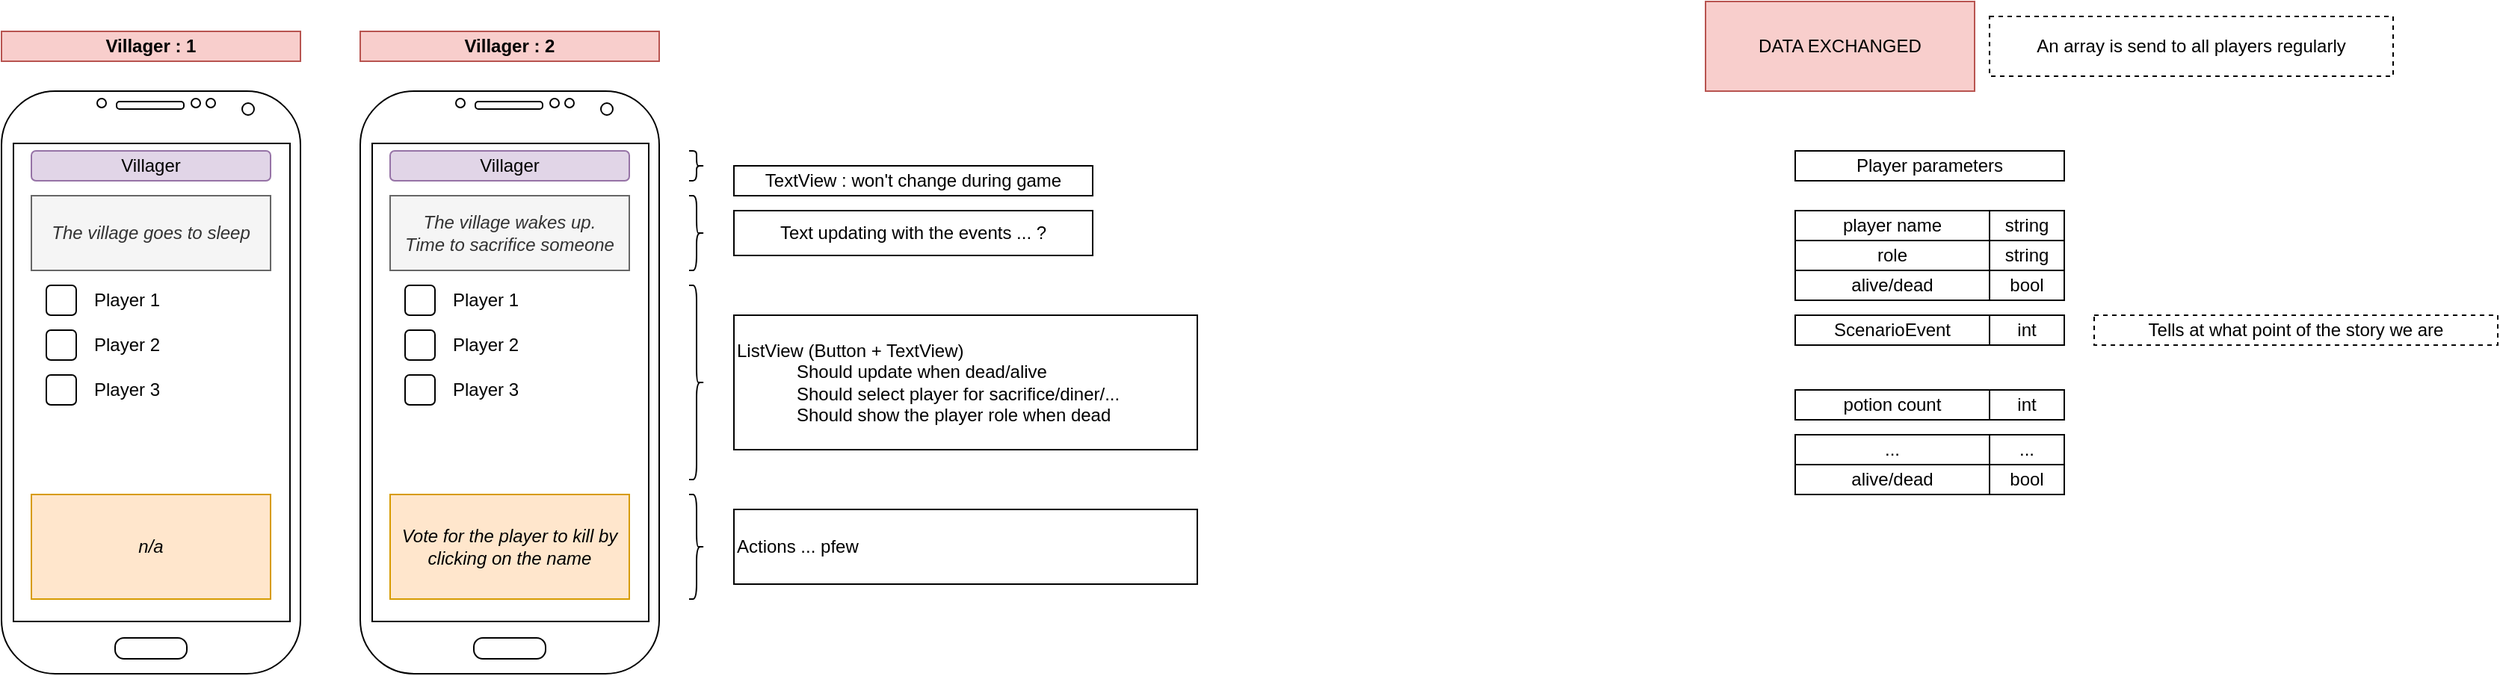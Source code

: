 <mxfile version="12.3.2" type="device" pages="1"><diagram id="DQaIDhGSqZXGHXnhg_7c" name="Page-1"><mxGraphModel dx="1408" dy="848" grid="1" gridSize="10" guides="1" tooltips="1" connect="1" arrows="1" fold="1" page="1" pageScale="1" pageWidth="1169" pageHeight="827" math="0" shadow="0"><root><mxCell id="0"/><mxCell id="1" parent="0"/><mxCell id="4JyX355zg1brZxcnhIgC-121" value="Villager : 1" style="rounded=0;whiteSpace=wrap;html=1;strokeColor=#b85450;fillColor=#f8cecc;fontStyle=1" parent="1" vertex="1"><mxGeometry x="40" y="40" width="200" height="20" as="geometry"/></mxCell><mxCell id="DynjFdthd-0KNDM1jS9x-1" value="" style="verticalLabelPosition=bottom;verticalAlign=top;html=1;shadow=0;dashed=0;strokeWidth=1;shape=mxgraph.android.phone2;strokeColor=#000000;connectable=0;allowArrows=0;" parent="1" vertex="1"><mxGeometry x="40" y="80" width="200" height="390" as="geometry"/></mxCell><mxCell id="DynjFdthd-0KNDM1jS9x-2" value="Villager" style="rounded=1;whiteSpace=wrap;html=1;fillColor=#e1d5e7;strokeColor=#9673a6;connectable=0;allowArrows=0;" parent="1" vertex="1"><mxGeometry x="60" y="120" width="160" height="20" as="geometry"/></mxCell><mxCell id="DynjFdthd-0KNDM1jS9x-3" value="The village goes to sleep" style="rounded=0;whiteSpace=wrap;html=1;strokeColor=#666666;fontStyle=2;fillColor=#f5f5f5;fontColor=#333333;connectable=0;allowArrows=0;" parent="1" vertex="1"><mxGeometry x="60" y="150" width="160" height="50" as="geometry"/></mxCell><mxCell id="DynjFdthd-0KNDM1jS9x-12" value="n/a" style="rounded=0;whiteSpace=wrap;html=1;strokeColor=#d79b00;fontStyle=2;fillColor=#ffe6cc;connectable=0;allowArrows=0;" parent="1" vertex="1"><mxGeometry x="60" y="350" width="160" height="70" as="geometry"/></mxCell><mxCell id="DynjFdthd-0KNDM1jS9x-14" value="" style="rounded=1;whiteSpace=wrap;html=1;connectable=0;allowArrows=0;" parent="1" vertex="1"><mxGeometry x="70" y="210" width="20" height="20" as="geometry"/></mxCell><mxCell id="DynjFdthd-0KNDM1jS9x-15" value="Player 1" style="text;html=1;strokeColor=none;fillColor=none;align=left;verticalAlign=middle;whiteSpace=wrap;rounded=0;connectable=0;allowArrows=0;" parent="1" vertex="1"><mxGeometry x="100" y="210" width="120" height="20" as="geometry"/></mxCell><mxCell id="DynjFdthd-0KNDM1jS9x-16" value="" style="rounded=1;whiteSpace=wrap;html=1;connectable=0;allowArrows=0;" parent="1" vertex="1"><mxGeometry x="70" y="240" width="20" height="20" as="geometry"/></mxCell><mxCell id="DynjFdthd-0KNDM1jS9x-17" value="Player 2" style="text;html=1;strokeColor=none;fillColor=none;align=left;verticalAlign=middle;whiteSpace=wrap;rounded=0;connectable=0;allowArrows=0;" parent="1" vertex="1"><mxGeometry x="100" y="240" width="120" height="20" as="geometry"/></mxCell><mxCell id="DynjFdthd-0KNDM1jS9x-18" value="" style="rounded=1;whiteSpace=wrap;html=1;connectable=0;allowArrows=0;" parent="1" vertex="1"><mxGeometry x="70" y="270" width="20" height="20" as="geometry"/></mxCell><mxCell id="DynjFdthd-0KNDM1jS9x-19" value="Player 3" style="text;html=1;strokeColor=none;fillColor=none;align=left;verticalAlign=middle;whiteSpace=wrap;rounded=0;connectable=0;allowArrows=0;" parent="1" vertex="1"><mxGeometry x="100" y="270" width="120" height="20" as="geometry"/></mxCell><mxCell id="DynjFdthd-0KNDM1jS9x-20" value="Villager : 2" style="rounded=0;whiteSpace=wrap;html=1;strokeColor=#b85450;fillColor=#f8cecc;fontStyle=1" parent="1" vertex="1"><mxGeometry x="280" y="40" width="200" height="20" as="geometry"/></mxCell><mxCell id="DynjFdthd-0KNDM1jS9x-21" value="" style="verticalLabelPosition=bottom;verticalAlign=top;html=1;shadow=0;dashed=0;strokeWidth=1;shape=mxgraph.android.phone2;strokeColor=#000000;connectable=0;allowArrows=0;" parent="1" vertex="1"><mxGeometry x="280" y="80" width="200" height="390" as="geometry"/></mxCell><mxCell id="DynjFdthd-0KNDM1jS9x-22" value="Villager" style="rounded=1;whiteSpace=wrap;html=1;fillColor=#e1d5e7;strokeColor=#9673a6;connectable=0;allowArrows=0;" parent="1" vertex="1"><mxGeometry x="300" y="120" width="160" height="20" as="geometry"/></mxCell><mxCell id="DynjFdthd-0KNDM1jS9x-23" value="The village wakes up.&lt;br&gt;Time to sacrifice someone" style="rounded=0;whiteSpace=wrap;html=1;strokeColor=#666666;fontStyle=2;fillColor=#f5f5f5;fontColor=#333333;connectable=0;allowArrows=0;" parent="1" vertex="1"><mxGeometry x="300" y="150" width="160" height="50" as="geometry"/></mxCell><mxCell id="DynjFdthd-0KNDM1jS9x-24" value="Vote for the player to kill by clicking on the name" style="rounded=0;whiteSpace=wrap;html=1;strokeColor=#d79b00;fontStyle=2;fillColor=#ffe6cc;connectable=0;allowArrows=0;" parent="1" vertex="1"><mxGeometry x="300" y="350" width="160" height="70" as="geometry"/></mxCell><mxCell id="DynjFdthd-0KNDM1jS9x-25" value="" style="rounded=1;whiteSpace=wrap;html=1;connectable=0;allowArrows=0;" parent="1" vertex="1"><mxGeometry x="310" y="210" width="20" height="20" as="geometry"/></mxCell><mxCell id="DynjFdthd-0KNDM1jS9x-26" value="Player 1" style="text;html=1;strokeColor=none;fillColor=none;align=left;verticalAlign=middle;whiteSpace=wrap;rounded=0;connectable=0;allowArrows=0;" parent="1" vertex="1"><mxGeometry x="340" y="210" width="120" height="20" as="geometry"/></mxCell><mxCell id="DynjFdthd-0KNDM1jS9x-27" value="" style="rounded=1;whiteSpace=wrap;html=1;connectable=0;allowArrows=0;" parent="1" vertex="1"><mxGeometry x="310" y="240" width="20" height="20" as="geometry"/></mxCell><mxCell id="DynjFdthd-0KNDM1jS9x-28" value="Player 2" style="text;html=1;strokeColor=none;fillColor=none;align=left;verticalAlign=middle;whiteSpace=wrap;rounded=0;connectable=0;allowArrows=0;" parent="1" vertex="1"><mxGeometry x="340" y="240" width="120" height="20" as="geometry"/></mxCell><mxCell id="DynjFdthd-0KNDM1jS9x-29" value="" style="rounded=1;whiteSpace=wrap;html=1;connectable=0;allowArrows=0;" parent="1" vertex="1"><mxGeometry x="310" y="270" width="20" height="20" as="geometry"/></mxCell><mxCell id="DynjFdthd-0KNDM1jS9x-30" value="Player 3" style="text;html=1;strokeColor=none;fillColor=none;align=left;verticalAlign=middle;whiteSpace=wrap;rounded=0;connectable=0;allowArrows=0;" parent="1" vertex="1"><mxGeometry x="340" y="270" width="120" height="20" as="geometry"/></mxCell><mxCell id="M9-AxCeogQTz1wiOx3QV-43" value="Player parameters" style="rounded=0;whiteSpace=wrap;html=1;" parent="1" vertex="1"><mxGeometry x="1240" y="120" width="180" height="20" as="geometry"/></mxCell><mxCell id="M9-AxCeogQTz1wiOx3QV-44" value="role" style="rounded=0;whiteSpace=wrap;html=1;" parent="1" vertex="1"><mxGeometry x="1240" y="180" width="130" height="20" as="geometry"/></mxCell><mxCell id="M9-AxCeogQTz1wiOx3QV-45" value="alive/dead" style="rounded=0;whiteSpace=wrap;html=1;" parent="1" vertex="1"><mxGeometry x="1240" y="200" width="130" height="20" as="geometry"/></mxCell><mxCell id="M9-AxCeogQTz1wiOx3QV-46" value="string" style="rounded=0;whiteSpace=wrap;html=1;" parent="1" vertex="1"><mxGeometry x="1370" y="180" width="50" height="20" as="geometry"/></mxCell><mxCell id="M9-AxCeogQTz1wiOx3QV-47" value="bool" style="rounded=0;whiteSpace=wrap;html=1;" parent="1" vertex="1"><mxGeometry x="1370" y="200" width="50" height="20" as="geometry"/></mxCell><mxCell id="M9-AxCeogQTz1wiOx3QV-48" value="player name" style="rounded=0;whiteSpace=wrap;html=1;" parent="1" vertex="1"><mxGeometry x="1240" y="160" width="130" height="20" as="geometry"/></mxCell><mxCell id="M9-AxCeogQTz1wiOx3QV-49" value="string" style="rounded=0;whiteSpace=wrap;html=1;" parent="1" vertex="1"><mxGeometry x="1370" y="160" width="50" height="20" as="geometry"/></mxCell><mxCell id="M9-AxCeogQTz1wiOx3QV-50" value="..." style="rounded=0;whiteSpace=wrap;html=1;" parent="1" vertex="1"><mxGeometry x="1240" y="310" width="130" height="20" as="geometry"/></mxCell><mxCell id="M9-AxCeogQTz1wiOx3QV-51" value="alive/dead" style="rounded=0;whiteSpace=wrap;html=1;" parent="1" vertex="1"><mxGeometry x="1240" y="330" width="130" height="20" as="geometry"/></mxCell><mxCell id="M9-AxCeogQTz1wiOx3QV-52" value="..." style="rounded=0;whiteSpace=wrap;html=1;" parent="1" vertex="1"><mxGeometry x="1370" y="310" width="50" height="20" as="geometry"/></mxCell><mxCell id="M9-AxCeogQTz1wiOx3QV-53" value="bool" style="rounded=0;whiteSpace=wrap;html=1;" parent="1" vertex="1"><mxGeometry x="1370" y="330" width="50" height="20" as="geometry"/></mxCell><mxCell id="M9-AxCeogQTz1wiOx3QV-54" value="potion count" style="rounded=0;whiteSpace=wrap;html=1;" parent="1" vertex="1"><mxGeometry x="1240" y="280" width="130" height="20" as="geometry"/></mxCell><mxCell id="M9-AxCeogQTz1wiOx3QV-55" value="int" style="rounded=0;whiteSpace=wrap;html=1;" parent="1" vertex="1"><mxGeometry x="1370" y="280" width="50" height="20" as="geometry"/></mxCell><mxCell id="G61o0mXKPyKFc_Xen_vQ-1" value="DATA EXCHANGED" style="rounded=0;whiteSpace=wrap;html=1;fillColor=#f8cecc;strokeColor=#b85450;" vertex="1" parent="1"><mxGeometry x="1180" y="20" width="180" height="60" as="geometry"/></mxCell><mxCell id="G61o0mXKPyKFc_Xen_vQ-2" value="An array is send to all players regularly" style="text;html=1;strokeColor=#000000;fillColor=none;align=center;verticalAlign=middle;whiteSpace=wrap;rounded=0;dashed=1;" vertex="1" parent="1"><mxGeometry x="1370" y="30" width="270" height="40" as="geometry"/></mxCell><mxCell id="G61o0mXKPyKFc_Xen_vQ-3" value="ScenarioEvent" style="rounded=0;whiteSpace=wrap;html=1;" vertex="1" parent="1"><mxGeometry x="1240" y="230" width="130" height="20" as="geometry"/></mxCell><mxCell id="G61o0mXKPyKFc_Xen_vQ-4" value="int" style="rounded=0;whiteSpace=wrap;html=1;" vertex="1" parent="1"><mxGeometry x="1370" y="230" width="50" height="20" as="geometry"/></mxCell><mxCell id="G61o0mXKPyKFc_Xen_vQ-5" value="Tells at what point of the story we are" style="text;html=1;strokeColor=#000000;fillColor=none;align=center;verticalAlign=middle;whiteSpace=wrap;rounded=0;dashed=1;" vertex="1" parent="1"><mxGeometry x="1440" y="230" width="270" height="20" as="geometry"/></mxCell><mxCell id="G61o0mXKPyKFc_Xen_vQ-6" value="" style="shape=curlyBracket;whiteSpace=wrap;html=1;rounded=1;strokeColor=#000000;direction=west;connectable=0;allowArrows=0;" vertex="1" parent="1"><mxGeometry x="500" y="120" width="10" height="20" as="geometry"/></mxCell><mxCell id="G61o0mXKPyKFc_Xen_vQ-7" value="ListView (Button + TextView)&lt;br&gt;&lt;blockquote style=&quot;margin: 0 0 0 40px ; border: none ; padding: 0px&quot;&gt;Should update when dead/alive&lt;/blockquote&gt;&lt;blockquote style=&quot;margin: 0 0 0 40px ; border: none ; padding: 0px&quot;&gt;Should select player for sacrifice/diner/...&lt;/blockquote&gt;&lt;blockquote style=&quot;margin: 0 0 0 40px ; border: none ; padding: 0px&quot;&gt;Should show the player role when dead&lt;/blockquote&gt;" style="rounded=0;whiteSpace=wrap;html=1;strokeColor=#000000;connectable=0;allowArrows=0;align=left;" vertex="1" parent="1"><mxGeometry x="530" y="230" width="310" height="90" as="geometry"/></mxCell><mxCell id="G61o0mXKPyKFc_Xen_vQ-8" value="" style="shape=curlyBracket;whiteSpace=wrap;html=1;rounded=1;strokeColor=#000000;direction=west;connectable=0;allowArrows=0;" vertex="1" parent="1"><mxGeometry x="500" y="150" width="10" height="50" as="geometry"/></mxCell><mxCell id="G61o0mXKPyKFc_Xen_vQ-9" value="TextView : won't change during game" style="rounded=0;whiteSpace=wrap;html=1;strokeColor=#000000;connectable=0;allowArrows=0;" vertex="1" parent="1"><mxGeometry x="530" y="130" width="240" height="20" as="geometry"/></mxCell><mxCell id="G61o0mXKPyKFc_Xen_vQ-10" value="" style="shape=curlyBracket;whiteSpace=wrap;html=1;rounded=1;strokeColor=#000000;direction=west;connectable=0;allowArrows=0;" vertex="1" parent="1"><mxGeometry x="500" y="210" width="10" height="130" as="geometry"/></mxCell><mxCell id="G61o0mXKPyKFc_Xen_vQ-11" value="Text updating with the events ... ?" style="rounded=0;whiteSpace=wrap;html=1;strokeColor=#000000;connectable=0;allowArrows=0;" vertex="1" parent="1"><mxGeometry x="530" y="160" width="240" height="30" as="geometry"/></mxCell><mxCell id="G61o0mXKPyKFc_Xen_vQ-12" value="" style="shape=curlyBracket;whiteSpace=wrap;html=1;rounded=1;strokeColor=#000000;direction=west;connectable=0;allowArrows=0;" vertex="1" parent="1"><mxGeometry x="500" y="350" width="10" height="70" as="geometry"/></mxCell><mxCell id="G61o0mXKPyKFc_Xen_vQ-13" value="Actions ... pfew" style="rounded=0;whiteSpace=wrap;html=1;strokeColor=#000000;connectable=0;allowArrows=0;align=left;" vertex="1" parent="1"><mxGeometry x="530" y="360" width="310" height="50" as="geometry"/></mxCell></root></mxGraphModel></diagram></mxfile>
